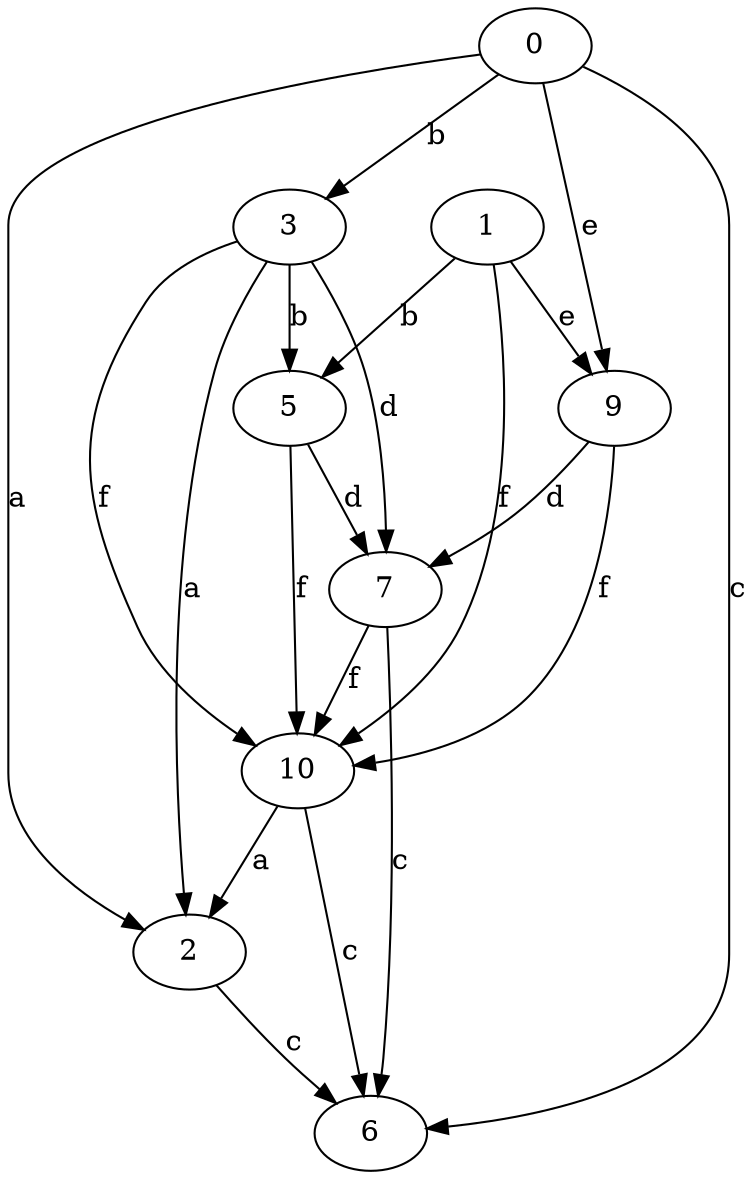 strict digraph  {
1;
2;
3;
0;
5;
6;
7;
9;
10;
1 -> 5  [label=b];
1 -> 9  [label=e];
1 -> 10  [label=f];
2 -> 6  [label=c];
3 -> 2  [label=a];
3 -> 5  [label=b];
3 -> 7  [label=d];
3 -> 10  [label=f];
0 -> 2  [label=a];
0 -> 3  [label=b];
0 -> 6  [label=c];
0 -> 9  [label=e];
5 -> 7  [label=d];
5 -> 10  [label=f];
7 -> 6  [label=c];
7 -> 10  [label=f];
9 -> 7  [label=d];
9 -> 10  [label=f];
10 -> 2  [label=a];
10 -> 6  [label=c];
}
